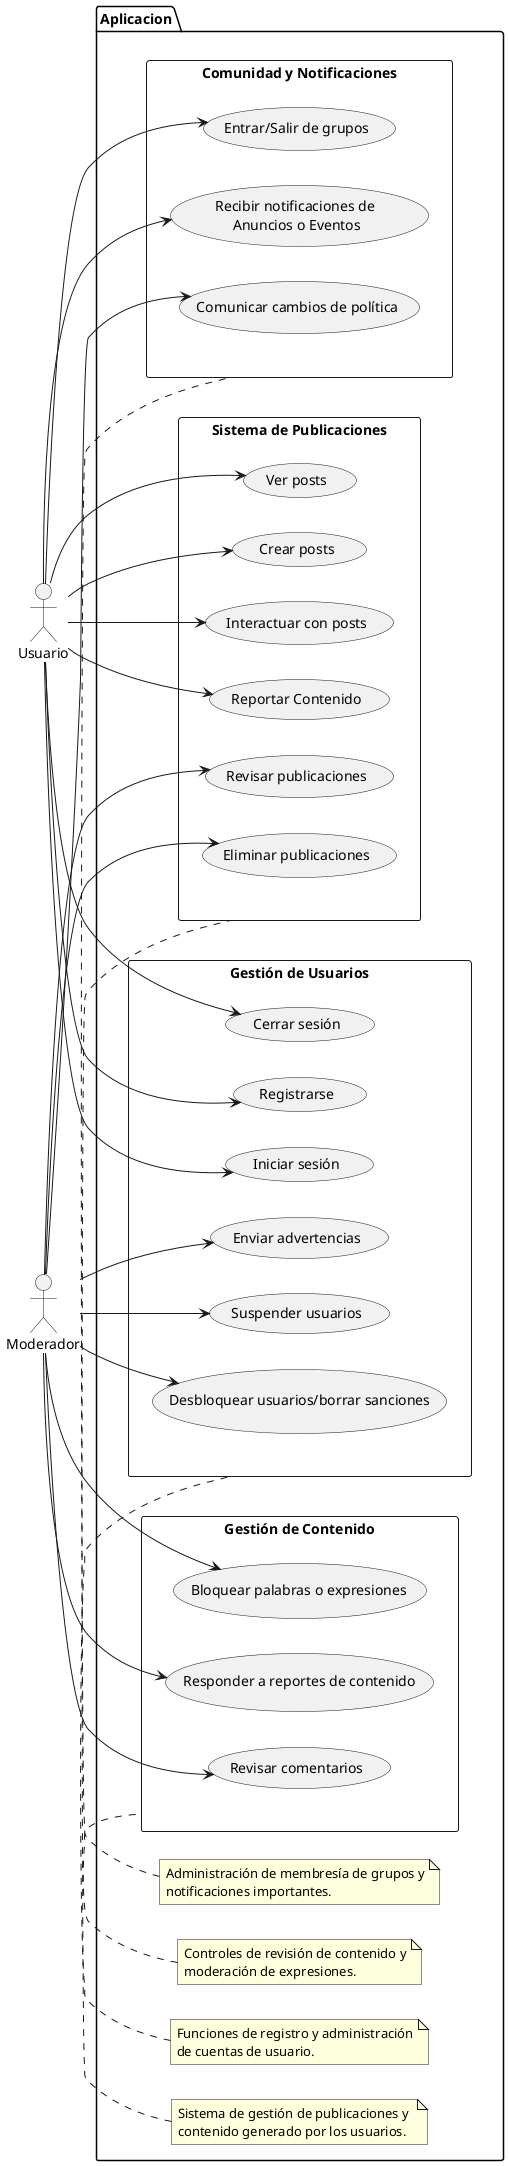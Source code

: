 @startuml
left to right direction

actor Usuario
actor Moderador

package Aplicacion {

   

    rectangle "Sistema de Publicaciones" {
        usecase "Ver posts" as UC_U1
        usecase "Crear posts" as UC_U2
        usecase "Interactuar con posts" as UC_U3
        usecase "Reportar Contenido" as UC_U4
        usecase "Revisar publicaciones" as UC_M1
        usecase "Eliminar publicaciones" as UC_M2
    }


    rectangle "Gestión de Usuarios" {
        usecase "Registrarse" as UC_U5
        usecase "Iniciar sesión" as UC_U6
        usecase "Cerrar sesión" as UC_U7
        usecase "Suspender usuarios" as UC_M3
        usecase "Desbloquear usuarios/borrar sanciones" as UC_M4
        usecase "Enviar advertencias" as UC_M5
    }
 
    

    rectangle "Gestión de Contenido" {
        usecase "Responder a reportes de contenido" as UC_M6
        usecase "Revisar comentarios" as UC_M7
        usecase "Bloquear palabras o expresiones" as UC_M8
    }


    

    rectangle "Comunidad y Notificaciones" {
        usecase "Entrar/Salir de grupos" as UC_U8
        usecase "Recibir notificaciones de \nAnuncios o Eventos" as UC_U9
        usecase "Comunicar cambios de política" as UC_M9
    }

note top of "Comunidad y Notificaciones"
    Administración de membresía de grupos y
    notificaciones importantes.
    end note
note top of "Gestión de Contenido"
    Controles de revisión de contenido y
    moderación de expresiones.
    end note
note top of "Gestión de Usuarios"
    Funciones de registro y administración
    de cuentas de usuario.
    end note
 note top of "Sistema de Publicaciones"
    Sistema de gestión de publicaciones y 
    contenido generado por los usuarios.
    end note




}

Usuario --> UC_U1
Usuario --> UC_U2
Usuario --> UC_U3
Usuario --> UC_U4
Usuario --> UC_U5
Usuario --> UC_U6
Usuario --> UC_U7
Usuario --> UC_U8
Usuario --> UC_U9


Moderador --> UC_M1
Moderador --> UC_M2
Moderador --> UC_M3
Moderador --> UC_M4
Moderador --> UC_M5
Moderador --> UC_M6
Moderador --> UC_M7
Moderador --> UC_M8
Moderador --> UC_M9
@enduml